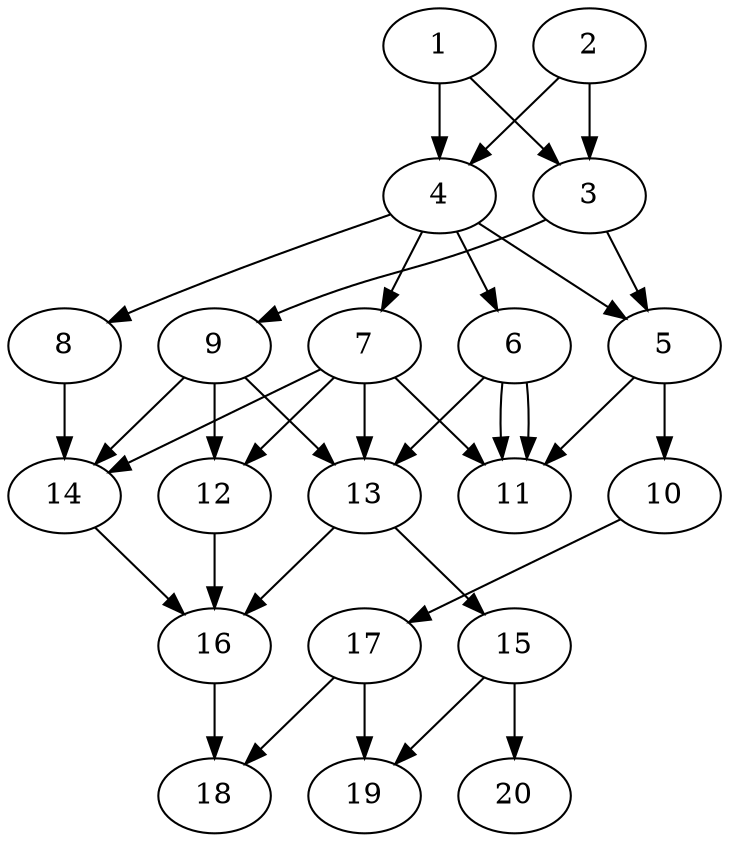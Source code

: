 // DAG automatically generated by daggen at Tue Jul 23 14:27:02 2019
// ./daggen --dot -n 20 --ccr 0.4 --fat 0.5 --regular 0.5 --density 0.7 --mindata 5242880 --maxdata 52428800 
digraph G {
  1 [size="76692480", alpha="0.07", expect_size="30676992"] 
  1 -> 3 [size ="30676992"]
  1 -> 4 [size ="30676992"]
  2 [size="15882240", alpha="0.18", expect_size="6352896"] 
  2 -> 3 [size ="6352896"]
  2 -> 4 [size ="6352896"]
  3 [size="85468160", alpha="0.12", expect_size="34187264"] 
  3 -> 5 [size ="34187264"]
  3 -> 9 [size ="34187264"]
  4 [size="68697600", alpha="0.16", expect_size="27479040"] 
  4 -> 5 [size ="27479040"]
  4 -> 6 [size ="27479040"]
  4 -> 7 [size ="27479040"]
  4 -> 8 [size ="27479040"]
  5 [size="74938880", alpha="0.02", expect_size="29975552"] 
  5 -> 10 [size ="29975552"]
  5 -> 11 [size ="29975552"]
  6 [size="97259520", alpha="0.01", expect_size="38903808"] 
  6 -> 11 [size ="38903808"]
  6 -> 11 [size ="38903808"]
  6 -> 13 [size ="38903808"]
  7 [size="130749440", alpha="0.08", expect_size="52299776"] 
  7 -> 11 [size ="52299776"]
  7 -> 12 [size ="52299776"]
  7 -> 13 [size ="52299776"]
  7 -> 14 [size ="52299776"]
  8 [size="71155200", alpha="0.01", expect_size="28462080"] 
  8 -> 14 [size ="28462080"]
  9 [size="26982400", alpha="0.04", expect_size="10792960"] 
  9 -> 12 [size ="10792960"]
  9 -> 13 [size ="10792960"]
  9 -> 14 [size ="10792960"]
  10 [size="22804480", alpha="0.11", expect_size="9121792"] 
  10 -> 17 [size ="9121792"]
  11 [size="19537920", alpha="0.19", expect_size="7815168"] 
  12 [size="63749120", alpha="0.15", expect_size="25499648"] 
  12 -> 16 [size ="25499648"]
  13 [size="54451200", alpha="0.08", expect_size="21780480"] 
  13 -> 15 [size ="21780480"]
  13 -> 16 [size ="21780480"]
  14 [size="123612160", alpha="0.19", expect_size="49444864"] 
  14 -> 16 [size ="49444864"]
  15 [size="100748800", alpha="0.16", expect_size="40299520"] 
  15 -> 19 [size ="40299520"]
  15 -> 20 [size ="40299520"]
  16 [size="112686080", alpha="0.01", expect_size="45074432"] 
  16 -> 18 [size ="45074432"]
  17 [size="119664640", alpha="0.13", expect_size="47865856"] 
  17 -> 18 [size ="47865856"]
  17 -> 19 [size ="47865856"]
  18 [size="46108160", alpha="0.18", expect_size="18443264"] 
  19 [size="53383680", alpha="0.05", expect_size="21353472"] 
  20 [size="75261440", alpha="0.08", expect_size="30104576"] 
}
